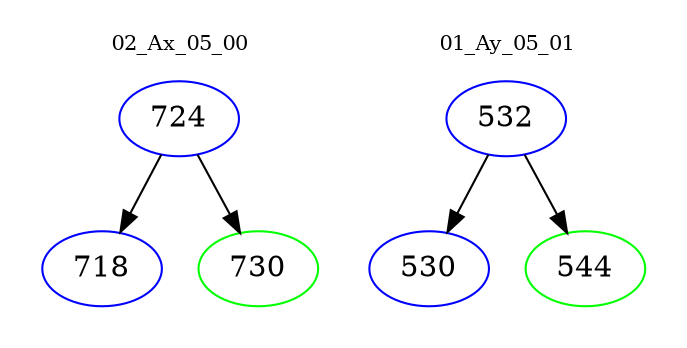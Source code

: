 digraph{
subgraph cluster_0 {
color = white
label = "02_Ax_05_00";
fontsize=10;
T0_724 [label="724", color="blue"]
T0_724 -> T0_718 [color="black"]
T0_718 [label="718", color="blue"]
T0_724 -> T0_730 [color="black"]
T0_730 [label="730", color="green"]
}
subgraph cluster_1 {
color = white
label = "01_Ay_05_01";
fontsize=10;
T1_532 [label="532", color="blue"]
T1_532 -> T1_530 [color="black"]
T1_530 [label="530", color="blue"]
T1_532 -> T1_544 [color="black"]
T1_544 [label="544", color="green"]
}
}
